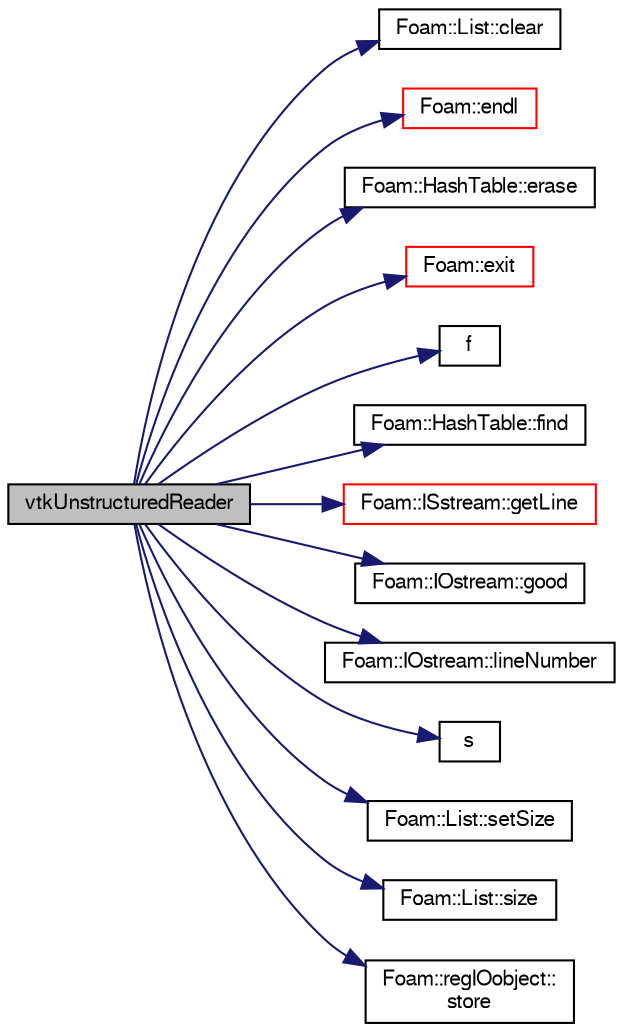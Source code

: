 digraph "vtkUnstructuredReader"
{
  bgcolor="transparent";
  edge [fontname="FreeSans",fontsize="10",labelfontname="FreeSans",labelfontsize="10"];
  node [fontname="FreeSans",fontsize="10",shape=record];
  rankdir="LR";
  Node0 [label="vtkUnstructuredReader",height=0.2,width=0.4,color="black", fillcolor="grey75", style="filled", fontcolor="black"];
  Node0 -> Node1 [color="midnightblue",fontsize="10",style="solid",fontname="FreeSans"];
  Node1 [label="Foam::List::clear",height=0.2,width=0.4,color="black",URL="$a25694.html#ac8bb3912a3ce86b15842e79d0b421204",tooltip="Clear the list, i.e. set size to zero. "];
  Node0 -> Node2 [color="midnightblue",fontsize="10",style="solid",fontname="FreeSans"];
  Node2 [label="Foam::endl",height=0.2,width=0.4,color="red",URL="$a21124.html#a2db8fe02a0d3909e9351bb4275b23ce4",tooltip="Add newline and flush stream. "];
  Node0 -> Node4 [color="midnightblue",fontsize="10",style="solid",fontname="FreeSans"];
  Node4 [label="Foam::HashTable::erase",height=0.2,width=0.4,color="black",URL="$a25702.html#a12d8ea138d4886b42bc135cd082652c7",tooltip="Erase a hashedEntry specified by given iterator. "];
  Node0 -> Node5 [color="midnightblue",fontsize="10",style="solid",fontname="FreeSans"];
  Node5 [label="Foam::exit",height=0.2,width=0.4,color="red",URL="$a21124.html#a06ca7250d8e89caf05243ec094843642"];
  Node0 -> Node50 [color="midnightblue",fontsize="10",style="solid",fontname="FreeSans"];
  Node50 [label="f",height=0.2,width=0.4,color="black",URL="$a17900.html#a888be93833ac7a23170555c69c690288"];
  Node0 -> Node51 [color="midnightblue",fontsize="10",style="solid",fontname="FreeSans"];
  Node51 [label="Foam::HashTable::find",height=0.2,width=0.4,color="black",URL="$a25702.html#a76b2c74ebd9f33fa9f76261b027ffc11",tooltip="Find and return an iterator set at the hashedEntry. "];
  Node0 -> Node52 [color="midnightblue",fontsize="10",style="solid",fontname="FreeSans"];
  Node52 [label="Foam::ISstream::getLine",height=0.2,width=0.4,color="red",URL="$a26286.html#a94b82bd8f7d8cdaa83c9c70b7c919f78",tooltip="Raw, low-level getline into a string function. "];
  Node0 -> Node40 [color="midnightblue",fontsize="10",style="solid",fontname="FreeSans"];
  Node40 [label="Foam::IOstream::good",height=0.2,width=0.4,color="black",URL="$a26226.html#abdcc7f96f487faadc7769afcf58fe992",tooltip="Return true if next operation might succeed. "];
  Node0 -> Node41 [color="midnightblue",fontsize="10",style="solid",fontname="FreeSans"];
  Node41 [label="Foam::IOstream::lineNumber",height=0.2,width=0.4,color="black",URL="$a26226.html#a2bca2e504df91006cb4a2b09ba1ac409",tooltip="Return current stream line number. "];
  Node0 -> Node54 [color="midnightblue",fontsize="10",style="solid",fontname="FreeSans"];
  Node54 [label="s",height=0.2,width=0.4,color="black",URL="$a18905.html#abb9c4233033fad2ad0206cd4adad3b9f"];
  Node0 -> Node55 [color="midnightblue",fontsize="10",style="solid",fontname="FreeSans"];
  Node55 [label="Foam::List::setSize",height=0.2,width=0.4,color="black",URL="$a25694.html#aedb985ffeaf1bdbfeccc2a8730405703",tooltip="Reset size of List. "];
  Node0 -> Node56 [color="midnightblue",fontsize="10",style="solid",fontname="FreeSans"];
  Node56 [label="Foam::List::size",height=0.2,width=0.4,color="black",URL="$a25694.html#a8a5f6fa29bd4b500caf186f60245b384",tooltip="Override size to be inconsistent with allocated storage. "];
  Node0 -> Node57 [color="midnightblue",fontsize="10",style="solid",fontname="FreeSans"];
  Node57 [label="Foam::regIOobject::\lstore",height=0.2,width=0.4,color="black",URL="$a26334.html#af5d1fdcbfe78592afb590a4c244acf20",tooltip="Transfer ownership of this object to its registry. "];
}
